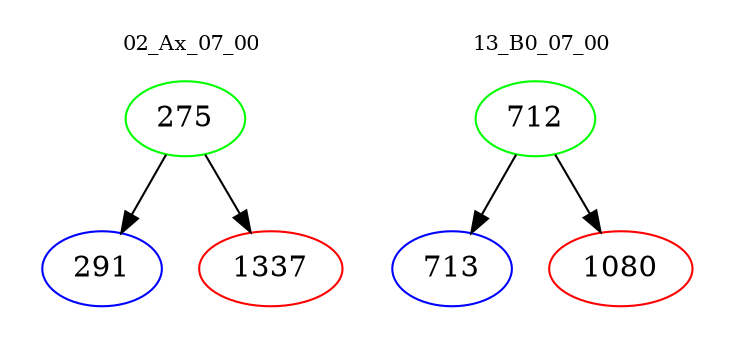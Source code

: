 digraph{
subgraph cluster_0 {
color = white
label = "02_Ax_07_00";
fontsize=10;
T0_275 [label="275", color="green"]
T0_275 -> T0_291 [color="black"]
T0_291 [label="291", color="blue"]
T0_275 -> T0_1337 [color="black"]
T0_1337 [label="1337", color="red"]
}
subgraph cluster_1 {
color = white
label = "13_B0_07_00";
fontsize=10;
T1_712 [label="712", color="green"]
T1_712 -> T1_713 [color="black"]
T1_713 [label="713", color="blue"]
T1_712 -> T1_1080 [color="black"]
T1_1080 [label="1080", color="red"]
}
}
